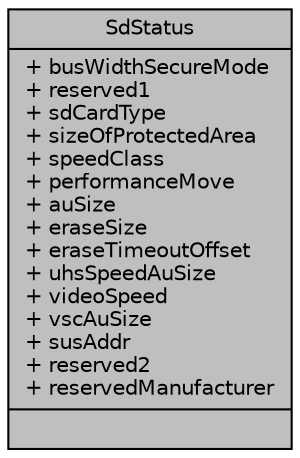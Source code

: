 digraph "SdStatus"
{
 // INTERACTIVE_SVG=YES
 // LATEX_PDF_SIZE
  edge [fontname="Helvetica",fontsize="10",labelfontname="Helvetica",labelfontsize="10"];
  node [fontname="Helvetica",fontsize="10",shape=record];
  Node1 [label="{SdStatus\n|+ busWidthSecureMode\l+ reserved1\l+ sdCardType\l+ sizeOfProtectedArea\l+ speedClass\l+ performanceMove\l+ auSize\l+ eraseSize\l+ eraseTimeoutOffset\l+ uhsSpeedAuSize\l+ videoSpeed\l+ vscAuSize\l+ susAddr\l+ reserved2\l+ reservedManufacturer\l|}",height=0.2,width=0.4,color="black", fillcolor="grey75", style="filled", fontcolor="black",tooltip=" "];
}

